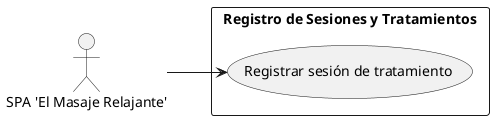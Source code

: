 @startuml
left to right direction

actor "SPA 'El Masaje Relajante'" as spa

rectangle "Registro de Sesiones y Tratamientos" {
  usecase "Registrar sesión de tratamiento" as registrar_sesion_uc
}

spa --> registrar_sesion_uc
@enduml
